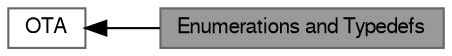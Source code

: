 digraph "Enumerations and Typedefs"
{
 // LATEX_PDF_SIZE
  bgcolor="transparent";
  edge [fontname=FreeSans,fontsize=10,labelfontname=FreeSans,labelfontsize=10];
  node [fontname=FreeSans,fontsize=10,shape=box,height=0.2,width=0.4];
  rankdir=LR;
  Node2 [label="OTA",height=0.2,width=0.4,color="grey40", fillcolor="white", style="filled",URL="$group___o_t_a_a_p_i.html",tooltip="The WINC supports OTA (Over-The-Air) updates."];
  Node1 [label="Enumerations and Typedefs",height=0.2,width=0.4,color="gray40", fillcolor="grey60", style="filled", fontcolor="black",tooltip="Specifies the enums and Data Structures used by the OTA APIs."];
  Node2->Node1 [shape=plaintext, dir="back", style="solid"];
}
